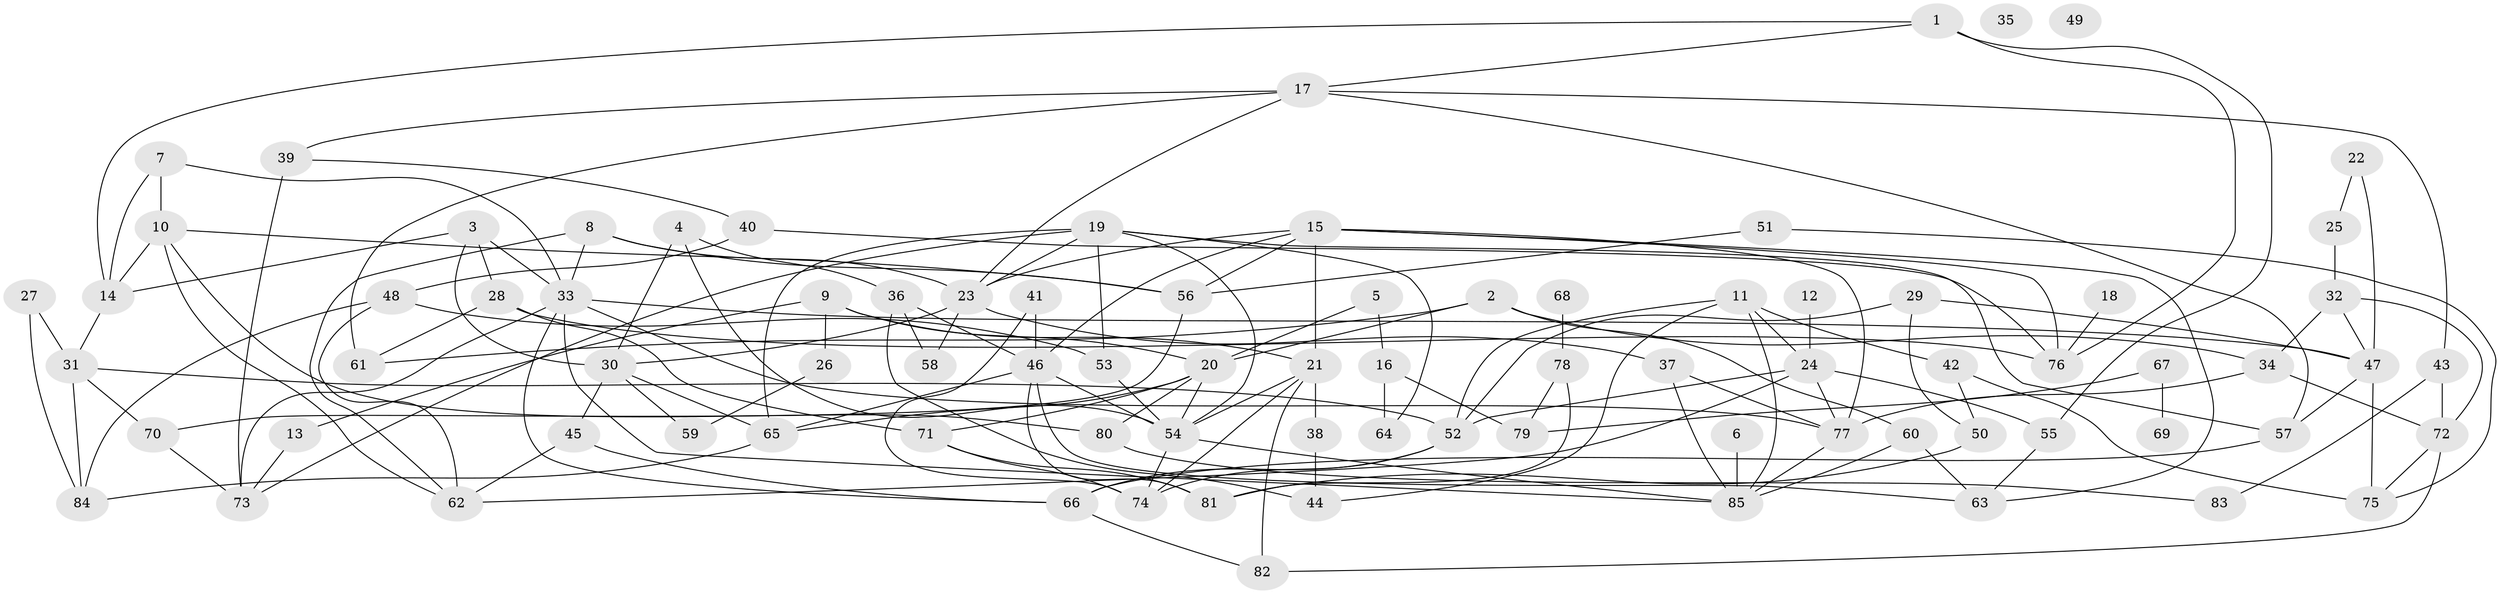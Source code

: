 // coarse degree distribution, {5: 0.16981132075471697, 4: 0.05660377358490566, 8: 0.05660377358490566, 3: 0.11320754716981132, 1: 0.07547169811320754, 7: 0.1509433962264151, 9: 0.018867924528301886, 6: 0.16981132075471697, 2: 0.1509433962264151, 0: 0.03773584905660377}
// Generated by graph-tools (version 1.1) at 2025/41/03/06/25 10:41:25]
// undirected, 85 vertices, 160 edges
graph export_dot {
graph [start="1"]
  node [color=gray90,style=filled];
  1;
  2;
  3;
  4;
  5;
  6;
  7;
  8;
  9;
  10;
  11;
  12;
  13;
  14;
  15;
  16;
  17;
  18;
  19;
  20;
  21;
  22;
  23;
  24;
  25;
  26;
  27;
  28;
  29;
  30;
  31;
  32;
  33;
  34;
  35;
  36;
  37;
  38;
  39;
  40;
  41;
  42;
  43;
  44;
  45;
  46;
  47;
  48;
  49;
  50;
  51;
  52;
  53;
  54;
  55;
  56;
  57;
  58;
  59;
  60;
  61;
  62;
  63;
  64;
  65;
  66;
  67;
  68;
  69;
  70;
  71;
  72;
  73;
  74;
  75;
  76;
  77;
  78;
  79;
  80;
  81;
  82;
  83;
  84;
  85;
  1 -- 14;
  1 -- 17;
  1 -- 55;
  1 -- 76;
  2 -- 20;
  2 -- 34;
  2 -- 60;
  2 -- 61;
  3 -- 14;
  3 -- 28;
  3 -- 30;
  3 -- 33;
  4 -- 30;
  4 -- 36;
  4 -- 54;
  5 -- 16;
  5 -- 20;
  6 -- 85;
  7 -- 10;
  7 -- 14;
  7 -- 33;
  8 -- 23;
  8 -- 33;
  8 -- 56;
  8 -- 62;
  9 -- 13;
  9 -- 20;
  9 -- 21;
  9 -- 26;
  10 -- 14;
  10 -- 56;
  10 -- 62;
  10 -- 80;
  11 -- 24;
  11 -- 42;
  11 -- 44;
  11 -- 52;
  11 -- 85;
  12 -- 24;
  13 -- 73;
  14 -- 31;
  15 -- 21;
  15 -- 23;
  15 -- 46;
  15 -- 56;
  15 -- 63;
  15 -- 76;
  15 -- 77;
  16 -- 64;
  16 -- 79;
  17 -- 23;
  17 -- 39;
  17 -- 43;
  17 -- 57;
  17 -- 61;
  18 -- 76;
  19 -- 23;
  19 -- 53;
  19 -- 54;
  19 -- 57;
  19 -- 64;
  19 -- 65;
  19 -- 73;
  20 -- 54;
  20 -- 65;
  20 -- 71;
  20 -- 80;
  21 -- 38;
  21 -- 54;
  21 -- 74;
  21 -- 82;
  22 -- 25;
  22 -- 47;
  23 -- 30;
  23 -- 37;
  23 -- 58;
  24 -- 52;
  24 -- 55;
  24 -- 62;
  24 -- 77;
  25 -- 32;
  26 -- 59;
  27 -- 31;
  27 -- 84;
  28 -- 61;
  28 -- 71;
  28 -- 76;
  29 -- 47;
  29 -- 50;
  29 -- 52;
  30 -- 45;
  30 -- 59;
  30 -- 65;
  31 -- 52;
  31 -- 70;
  31 -- 84;
  32 -- 34;
  32 -- 47;
  32 -- 72;
  33 -- 47;
  33 -- 66;
  33 -- 73;
  33 -- 77;
  33 -- 85;
  34 -- 72;
  34 -- 77;
  36 -- 44;
  36 -- 46;
  36 -- 58;
  37 -- 77;
  37 -- 85;
  38 -- 44;
  39 -- 40;
  39 -- 73;
  40 -- 48;
  40 -- 76;
  41 -- 46;
  41 -- 74;
  42 -- 50;
  42 -- 75;
  43 -- 72;
  43 -- 83;
  45 -- 62;
  45 -- 66;
  46 -- 54;
  46 -- 63;
  46 -- 65;
  46 -- 81;
  47 -- 57;
  47 -- 75;
  48 -- 53;
  48 -- 62;
  48 -- 84;
  50 -- 81;
  51 -- 56;
  51 -- 75;
  52 -- 66;
  52 -- 74;
  53 -- 54;
  54 -- 74;
  54 -- 85;
  55 -- 63;
  56 -- 70;
  57 -- 66;
  60 -- 63;
  60 -- 85;
  65 -- 84;
  66 -- 82;
  67 -- 69;
  67 -- 79;
  68 -- 78;
  70 -- 73;
  71 -- 74;
  71 -- 81;
  72 -- 75;
  72 -- 82;
  77 -- 85;
  78 -- 79;
  78 -- 81;
  80 -- 83;
}
